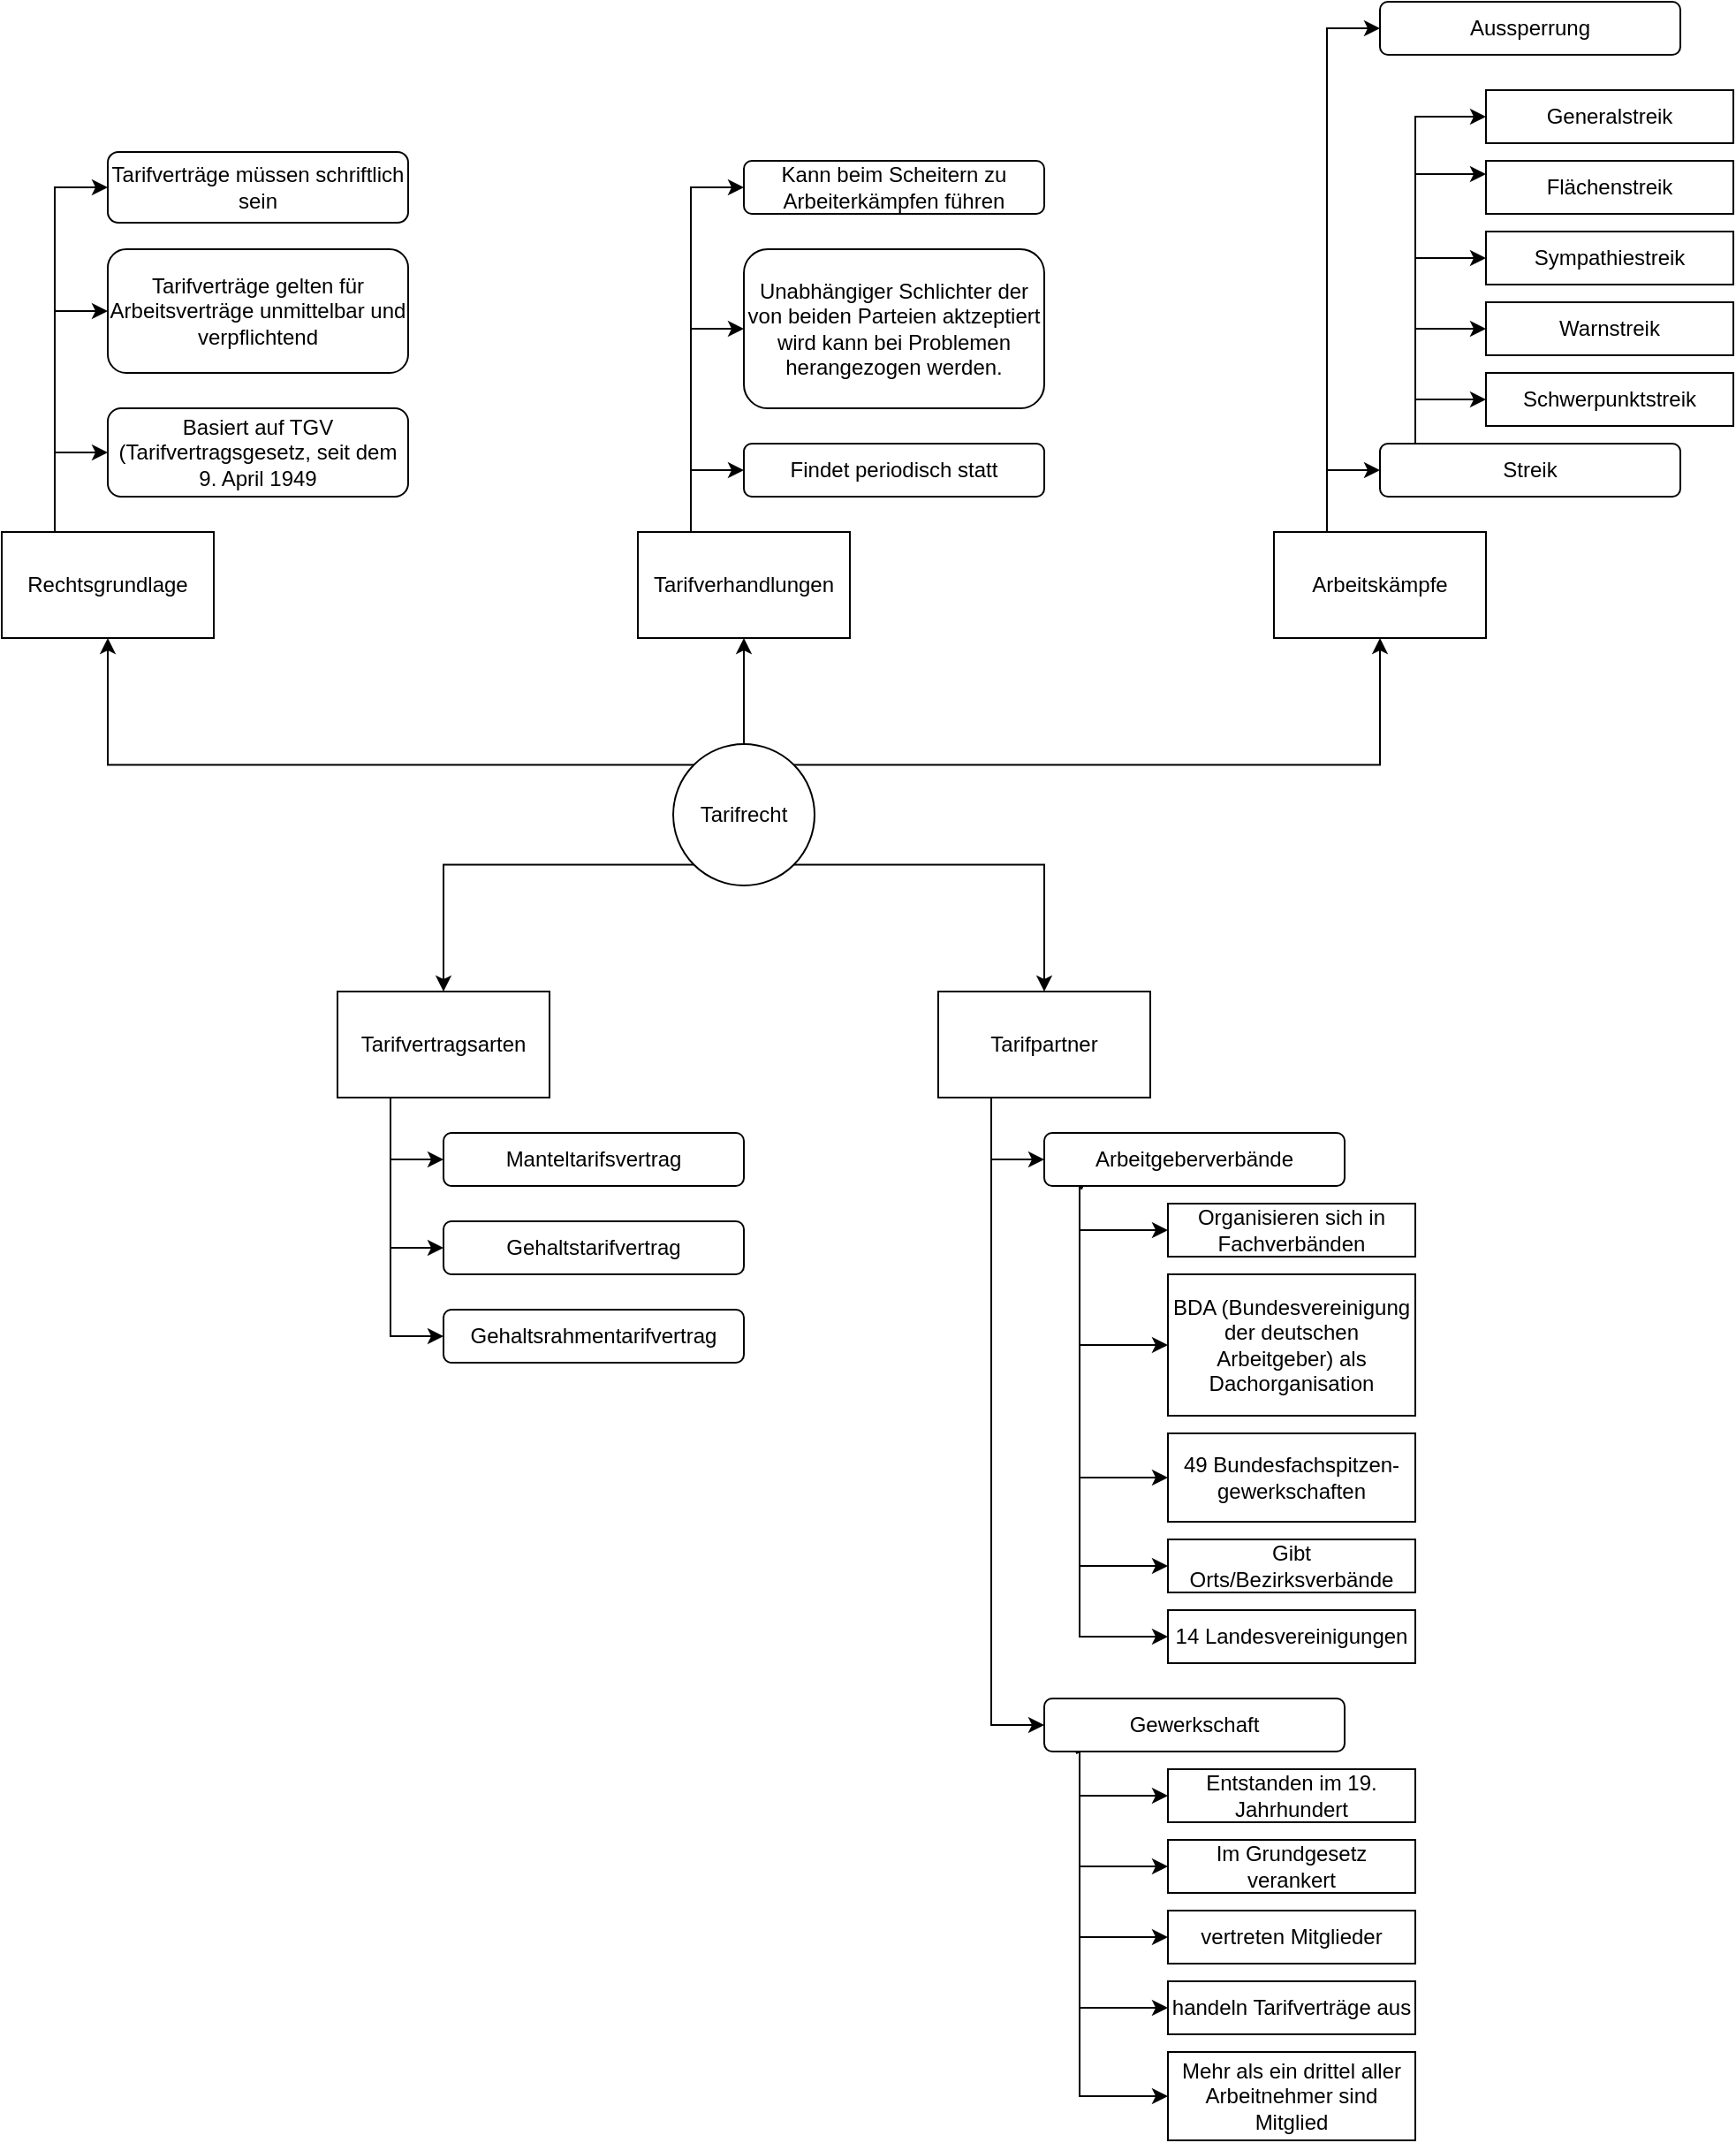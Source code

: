 <mxfile version="14.1.2" type="github">
  <diagram id="NVxNyo2ifCKapMFhYjiP" name="Page-1">
    <mxGraphModel dx="2249" dy="1855" grid="1" gridSize="10" guides="1" tooltips="1" connect="1" arrows="1" fold="1" page="1" pageScale="1" pageWidth="827" pageHeight="1169" math="0" shadow="0">
      <root>
        <mxCell id="0" />
        <mxCell id="1" parent="0" />
        <mxCell id="m6uIh2kafp6VVx8X3005-38" style="edgeStyle=orthogonalEdgeStyle;rounded=0;orthogonalLoop=1;jettySize=auto;html=1;exitX=0.5;exitY=0;exitDx=0;exitDy=0;entryX=0.5;entryY=1;entryDx=0;entryDy=0;" edge="1" parent="1" source="m6uIh2kafp6VVx8X3005-1" target="m6uIh2kafp6VVx8X3005-24">
          <mxGeometry relative="1" as="geometry" />
        </mxCell>
        <mxCell id="m6uIh2kafp6VVx8X3005-39" style="edgeStyle=orthogonalEdgeStyle;rounded=0;orthogonalLoop=1;jettySize=auto;html=1;exitX=1;exitY=0;exitDx=0;exitDy=0;entryX=0.5;entryY=1;entryDx=0;entryDy=0;" edge="1" parent="1" source="m6uIh2kafp6VVx8X3005-1" target="m6uIh2kafp6VVx8X3005-2">
          <mxGeometry relative="1" as="geometry" />
        </mxCell>
        <mxCell id="m6uIh2kafp6VVx8X3005-40" style="edgeStyle=orthogonalEdgeStyle;rounded=0;orthogonalLoop=1;jettySize=auto;html=1;exitX=1;exitY=1;exitDx=0;exitDy=0;entryX=0.5;entryY=0;entryDx=0;entryDy=0;" edge="1" parent="1" source="m6uIh2kafp6VVx8X3005-1" target="m6uIh2kafp6VVx8X3005-6">
          <mxGeometry relative="1" as="geometry" />
        </mxCell>
        <mxCell id="m6uIh2kafp6VVx8X3005-41" style="edgeStyle=orthogonalEdgeStyle;rounded=0;orthogonalLoop=1;jettySize=auto;html=1;exitX=0;exitY=1;exitDx=0;exitDy=0;" edge="1" parent="1" source="m6uIh2kafp6VVx8X3005-1" target="m6uIh2kafp6VVx8X3005-7">
          <mxGeometry relative="1" as="geometry" />
        </mxCell>
        <mxCell id="m6uIh2kafp6VVx8X3005-42" style="edgeStyle=orthogonalEdgeStyle;rounded=0;orthogonalLoop=1;jettySize=auto;html=1;exitX=0;exitY=0;exitDx=0;exitDy=0;entryX=0.5;entryY=1;entryDx=0;entryDy=0;" edge="1" parent="1" source="m6uIh2kafp6VVx8X3005-1" target="m6uIh2kafp6VVx8X3005-3">
          <mxGeometry relative="1" as="geometry" />
        </mxCell>
        <mxCell id="m6uIh2kafp6VVx8X3005-1" value="&lt;div&gt;Tarifrecht&lt;/div&gt;" style="ellipse;whiteSpace=wrap;html=1;aspect=fixed;" vertex="1" parent="1">
          <mxGeometry x="340" y="270" width="80" height="80" as="geometry" />
        </mxCell>
        <mxCell id="m6uIh2kafp6VVx8X3005-49" style="edgeStyle=orthogonalEdgeStyle;rounded=0;orthogonalLoop=1;jettySize=auto;html=1;exitX=0.25;exitY=0;exitDx=0;exitDy=0;entryX=0;entryY=0.5;entryDx=0;entryDy=0;" edge="1" parent="1" source="m6uIh2kafp6VVx8X3005-2" target="m6uIh2kafp6VVx8X3005-29">
          <mxGeometry relative="1" as="geometry" />
        </mxCell>
        <mxCell id="m6uIh2kafp6VVx8X3005-50" style="edgeStyle=orthogonalEdgeStyle;rounded=0;orthogonalLoop=1;jettySize=auto;html=1;exitX=0.25;exitY=0;exitDx=0;exitDy=0;entryX=0;entryY=0.5;entryDx=0;entryDy=0;" edge="1" parent="1" source="m6uIh2kafp6VVx8X3005-2" target="m6uIh2kafp6VVx8X3005-28">
          <mxGeometry relative="1" as="geometry" />
        </mxCell>
        <mxCell id="m6uIh2kafp6VVx8X3005-2" value="Arbeitskämpfe" style="rounded=0;whiteSpace=wrap;html=1;" vertex="1" parent="1">
          <mxGeometry x="680" y="150" width="120" height="60" as="geometry" />
        </mxCell>
        <mxCell id="m6uIh2kafp6VVx8X3005-43" style="edgeStyle=orthogonalEdgeStyle;rounded=0;orthogonalLoop=1;jettySize=auto;html=1;exitX=0.25;exitY=0;exitDx=0;exitDy=0;entryX=0;entryY=0.5;entryDx=0;entryDy=0;" edge="1" parent="1" source="m6uIh2kafp6VVx8X3005-3" target="m6uIh2kafp6VVx8X3005-37">
          <mxGeometry relative="1" as="geometry">
            <Array as="points">
              <mxPoint x="-10" y="-45" />
            </Array>
          </mxGeometry>
        </mxCell>
        <mxCell id="m6uIh2kafp6VVx8X3005-44" style="edgeStyle=orthogonalEdgeStyle;rounded=0;orthogonalLoop=1;jettySize=auto;html=1;exitX=0.25;exitY=0;exitDx=0;exitDy=0;entryX=0;entryY=0.5;entryDx=0;entryDy=0;" edge="1" parent="1" source="m6uIh2kafp6VVx8X3005-3" target="m6uIh2kafp6VVx8X3005-36">
          <mxGeometry relative="1" as="geometry" />
        </mxCell>
        <mxCell id="m6uIh2kafp6VVx8X3005-45" style="edgeStyle=orthogonalEdgeStyle;rounded=0;orthogonalLoop=1;jettySize=auto;html=1;exitX=0.25;exitY=0;exitDx=0;exitDy=0;entryX=0;entryY=0.5;entryDx=0;entryDy=0;" edge="1" parent="1" source="m6uIh2kafp6VVx8X3005-3" target="m6uIh2kafp6VVx8X3005-35">
          <mxGeometry relative="1" as="geometry" />
        </mxCell>
        <mxCell id="m6uIh2kafp6VVx8X3005-3" value="&lt;div&gt;Rechtsgrundlage&lt;/div&gt;" style="rounded=0;whiteSpace=wrap;html=1;" vertex="1" parent="1">
          <mxGeometry x="-40" y="150" width="120" height="60" as="geometry" />
        </mxCell>
        <mxCell id="m6uIh2kafp6VVx8X3005-64" style="edgeStyle=orthogonalEdgeStyle;rounded=0;orthogonalLoop=1;jettySize=auto;html=1;exitX=0.25;exitY=1;exitDx=0;exitDy=0;entryX=0;entryY=0.5;entryDx=0;entryDy=0;" edge="1" parent="1" source="m6uIh2kafp6VVx8X3005-6" target="m6uIh2kafp6VVx8X3005-8">
          <mxGeometry relative="1" as="geometry" />
        </mxCell>
        <mxCell id="m6uIh2kafp6VVx8X3005-65" style="edgeStyle=orthogonalEdgeStyle;rounded=0;orthogonalLoop=1;jettySize=auto;html=1;exitX=0.25;exitY=1;exitDx=0;exitDy=0;entryX=0;entryY=0.5;entryDx=0;entryDy=0;" edge="1" parent="1" source="m6uIh2kafp6VVx8X3005-6" target="m6uIh2kafp6VVx8X3005-10">
          <mxGeometry relative="1" as="geometry" />
        </mxCell>
        <mxCell id="m6uIh2kafp6VVx8X3005-6" value="Tarifpartner" style="rounded=0;whiteSpace=wrap;html=1;" vertex="1" parent="1">
          <mxGeometry x="490" y="410" width="120" height="60" as="geometry" />
        </mxCell>
        <mxCell id="m6uIh2kafp6VVx8X3005-61" style="edgeStyle=orthogonalEdgeStyle;rounded=0;orthogonalLoop=1;jettySize=auto;html=1;exitX=0.25;exitY=1;exitDx=0;exitDy=0;entryX=0;entryY=0.5;entryDx=0;entryDy=0;" edge="1" parent="1" source="m6uIh2kafp6VVx8X3005-7" target="m6uIh2kafp6VVx8X3005-21">
          <mxGeometry relative="1" as="geometry" />
        </mxCell>
        <mxCell id="m6uIh2kafp6VVx8X3005-62" style="edgeStyle=orthogonalEdgeStyle;rounded=0;orthogonalLoop=1;jettySize=auto;html=1;exitX=0.25;exitY=1;exitDx=0;exitDy=0;entryX=0;entryY=0.5;entryDx=0;entryDy=0;" edge="1" parent="1" source="m6uIh2kafp6VVx8X3005-7" target="m6uIh2kafp6VVx8X3005-22">
          <mxGeometry relative="1" as="geometry" />
        </mxCell>
        <mxCell id="m6uIh2kafp6VVx8X3005-63" style="edgeStyle=orthogonalEdgeStyle;rounded=0;orthogonalLoop=1;jettySize=auto;html=1;exitX=0.25;exitY=1;exitDx=0;exitDy=0;entryX=0;entryY=0.5;entryDx=0;entryDy=0;" edge="1" parent="1" source="m6uIh2kafp6VVx8X3005-7" target="m6uIh2kafp6VVx8X3005-23">
          <mxGeometry relative="1" as="geometry" />
        </mxCell>
        <mxCell id="m6uIh2kafp6VVx8X3005-7" value="&lt;div&gt;Tarifvertragsarten&lt;/div&gt;" style="rounded=0;whiteSpace=wrap;html=1;" vertex="1" parent="1">
          <mxGeometry x="150" y="410" width="120" height="60" as="geometry" />
        </mxCell>
        <mxCell id="m6uIh2kafp6VVx8X3005-69" style="edgeStyle=orthogonalEdgeStyle;rounded=0;orthogonalLoop=1;jettySize=auto;html=1;exitX=0.106;exitY=1;exitDx=0;exitDy=0;entryX=0;entryY=0.5;entryDx=0;entryDy=0;exitPerimeter=0;" edge="1" parent="1" source="m6uIh2kafp6VVx8X3005-8" target="m6uIh2kafp6VVx8X3005-11">
          <mxGeometry relative="1" as="geometry">
            <Array as="points">
              <mxPoint x="570" y="520" />
              <mxPoint x="570" y="545" />
            </Array>
          </mxGeometry>
        </mxCell>
        <mxCell id="m6uIh2kafp6VVx8X3005-70" style="edgeStyle=orthogonalEdgeStyle;rounded=0;orthogonalLoop=1;jettySize=auto;html=1;entryX=0;entryY=0.5;entryDx=0;entryDy=0;" edge="1" parent="1" target="m6uIh2kafp6VVx8X3005-12">
          <mxGeometry relative="1" as="geometry">
            <mxPoint x="570" y="530" as="sourcePoint" />
            <Array as="points">
              <mxPoint x="570" y="520" />
              <mxPoint x="570" y="610" />
            </Array>
          </mxGeometry>
        </mxCell>
        <mxCell id="m6uIh2kafp6VVx8X3005-71" style="edgeStyle=orthogonalEdgeStyle;rounded=0;orthogonalLoop=1;jettySize=auto;html=1;exitX=0.135;exitY=1;exitDx=0;exitDy=0;entryX=0;entryY=0.5;entryDx=0;entryDy=0;exitPerimeter=0;" edge="1" parent="1" source="m6uIh2kafp6VVx8X3005-8" target="m6uIh2kafp6VVx8X3005-13">
          <mxGeometry relative="1" as="geometry">
            <Array as="points">
              <mxPoint x="570" y="520" />
              <mxPoint x="570" y="685" />
            </Array>
          </mxGeometry>
        </mxCell>
        <mxCell id="m6uIh2kafp6VVx8X3005-72" style="edgeStyle=orthogonalEdgeStyle;rounded=0;orthogonalLoop=1;jettySize=auto;html=1;exitX=0.124;exitY=1.067;exitDx=0;exitDy=0;entryX=0;entryY=0.5;entryDx=0;entryDy=0;exitPerimeter=0;" edge="1" parent="1" source="m6uIh2kafp6VVx8X3005-8" target="m6uIh2kafp6VVx8X3005-14">
          <mxGeometry relative="1" as="geometry">
            <Array as="points">
              <mxPoint x="571" y="520" />
              <mxPoint x="570" y="520" />
              <mxPoint x="570" y="735" />
            </Array>
          </mxGeometry>
        </mxCell>
        <mxCell id="m6uIh2kafp6VVx8X3005-73" style="edgeStyle=orthogonalEdgeStyle;rounded=0;orthogonalLoop=1;jettySize=auto;html=1;exitX=0.129;exitY=1.033;exitDx=0;exitDy=0;entryX=0;entryY=0.5;entryDx=0;entryDy=0;exitPerimeter=0;" edge="1" parent="1" source="m6uIh2kafp6VVx8X3005-8" target="m6uIh2kafp6VVx8X3005-15">
          <mxGeometry relative="1" as="geometry">
            <Array as="points">
              <mxPoint x="570" y="520" />
              <mxPoint x="570" y="775" />
            </Array>
          </mxGeometry>
        </mxCell>
        <mxCell id="m6uIh2kafp6VVx8X3005-8" value="&lt;div&gt;Arbeitgeberverbände&lt;/div&gt;" style="rounded=1;whiteSpace=wrap;html=1;" vertex="1" parent="1">
          <mxGeometry x="550" y="490" width="170" height="30" as="geometry" />
        </mxCell>
        <mxCell id="m6uIh2kafp6VVx8X3005-74" style="edgeStyle=orthogonalEdgeStyle;rounded=0;orthogonalLoop=1;jettySize=auto;html=1;exitX=0.124;exitY=1;exitDx=0;exitDy=0;entryX=0;entryY=0.5;entryDx=0;entryDy=0;exitPerimeter=0;" edge="1" parent="1" source="m6uIh2kafp6VVx8X3005-10" target="m6uIh2kafp6VVx8X3005-16">
          <mxGeometry relative="1" as="geometry">
            <Array as="points">
              <mxPoint x="570" y="840" />
              <mxPoint x="570" y="865" />
            </Array>
          </mxGeometry>
        </mxCell>
        <mxCell id="m6uIh2kafp6VVx8X3005-75" style="edgeStyle=orthogonalEdgeStyle;rounded=0;orthogonalLoop=1;jettySize=auto;html=1;exitX=0;exitY=0.75;exitDx=0;exitDy=0;entryX=0;entryY=0.5;entryDx=0;entryDy=0;" edge="1" parent="1" source="m6uIh2kafp6VVx8X3005-10" target="m6uIh2kafp6VVx8X3005-17">
          <mxGeometry relative="1" as="geometry">
            <Array as="points">
              <mxPoint x="570" y="833" />
              <mxPoint x="570" y="905" />
            </Array>
          </mxGeometry>
        </mxCell>
        <mxCell id="m6uIh2kafp6VVx8X3005-76" style="edgeStyle=orthogonalEdgeStyle;rounded=0;orthogonalLoop=1;jettySize=auto;html=1;exitX=0.106;exitY=0.967;exitDx=0;exitDy=0;entryX=0;entryY=0.5;entryDx=0;entryDy=0;exitPerimeter=0;" edge="1" parent="1" source="m6uIh2kafp6VVx8X3005-10" target="m6uIh2kafp6VVx8X3005-18">
          <mxGeometry relative="1" as="geometry">
            <Array as="points">
              <mxPoint x="570" y="840" />
              <mxPoint x="570" y="945" />
            </Array>
          </mxGeometry>
        </mxCell>
        <mxCell id="m6uIh2kafp6VVx8X3005-77" style="edgeStyle=orthogonalEdgeStyle;rounded=0;orthogonalLoop=1;jettySize=auto;html=1;exitX=0.106;exitY=1.033;exitDx=0;exitDy=0;entryX=0;entryY=0.5;entryDx=0;entryDy=0;exitPerimeter=0;" edge="1" parent="1" source="m6uIh2kafp6VVx8X3005-10" target="m6uIh2kafp6VVx8X3005-19">
          <mxGeometry relative="1" as="geometry">
            <Array as="points">
              <mxPoint x="570" y="840" />
              <mxPoint x="570" y="985" />
            </Array>
          </mxGeometry>
        </mxCell>
        <mxCell id="m6uIh2kafp6VVx8X3005-78" style="edgeStyle=orthogonalEdgeStyle;rounded=0;orthogonalLoop=1;jettySize=auto;html=1;exitX=0.106;exitY=1.033;exitDx=0;exitDy=0;entryX=0;entryY=0.5;entryDx=0;entryDy=0;exitPerimeter=0;" edge="1" parent="1" source="m6uIh2kafp6VVx8X3005-10" target="m6uIh2kafp6VVx8X3005-20">
          <mxGeometry relative="1" as="geometry">
            <Array as="points">
              <mxPoint x="570" y="840" />
              <mxPoint x="570" y="1035" />
            </Array>
          </mxGeometry>
        </mxCell>
        <mxCell id="m6uIh2kafp6VVx8X3005-10" value="&lt;div&gt;Gewerkschaft&lt;/div&gt;" style="rounded=1;whiteSpace=wrap;html=1;" vertex="1" parent="1">
          <mxGeometry x="550" y="810" width="170" height="30" as="geometry" />
        </mxCell>
        <mxCell id="m6uIh2kafp6VVx8X3005-11" value="Organisieren sich in Fachverbänden" style="rounded=0;whiteSpace=wrap;html=1;" vertex="1" parent="1">
          <mxGeometry x="620" y="530" width="140" height="30" as="geometry" />
        </mxCell>
        <mxCell id="m6uIh2kafp6VVx8X3005-12" value="BDA (Bundesvereinigung der deutschen Arbeitgeber) als Dachorganisation" style="rounded=0;whiteSpace=wrap;html=1;" vertex="1" parent="1">
          <mxGeometry x="620" y="570" width="140" height="80" as="geometry" />
        </mxCell>
        <mxCell id="m6uIh2kafp6VVx8X3005-13" value="49 Bundesfachspitzen-gewerkschaften" style="rounded=0;whiteSpace=wrap;html=1;" vertex="1" parent="1">
          <mxGeometry x="620" y="660" width="140" height="50" as="geometry" />
        </mxCell>
        <mxCell id="m6uIh2kafp6VVx8X3005-14" value="&lt;div&gt;Gibt Orts/Bezirksverbände&lt;/div&gt;" style="rounded=0;whiteSpace=wrap;html=1;" vertex="1" parent="1">
          <mxGeometry x="620" y="720" width="140" height="30" as="geometry" />
        </mxCell>
        <mxCell id="m6uIh2kafp6VVx8X3005-15" value="&lt;div&gt;14 Landesvereinigungen&lt;br&gt;&lt;/div&gt;" style="rounded=0;whiteSpace=wrap;html=1;" vertex="1" parent="1">
          <mxGeometry x="620" y="760" width="140" height="30" as="geometry" />
        </mxCell>
        <mxCell id="m6uIh2kafp6VVx8X3005-16" value="Entstanden im 19. Jahrhundert" style="rounded=0;whiteSpace=wrap;html=1;" vertex="1" parent="1">
          <mxGeometry x="620" y="850" width="140" height="30" as="geometry" />
        </mxCell>
        <mxCell id="m6uIh2kafp6VVx8X3005-17" value="Im Grundgesetz verankert" style="rounded=0;whiteSpace=wrap;html=1;" vertex="1" parent="1">
          <mxGeometry x="620" y="890" width="140" height="30" as="geometry" />
        </mxCell>
        <mxCell id="m6uIh2kafp6VVx8X3005-18" value="vertreten Mitglieder" style="rounded=0;whiteSpace=wrap;html=1;" vertex="1" parent="1">
          <mxGeometry x="620" y="930" width="140" height="30" as="geometry" />
        </mxCell>
        <mxCell id="m6uIh2kafp6VVx8X3005-19" value="handeln Tarifverträge aus" style="rounded=0;whiteSpace=wrap;html=1;" vertex="1" parent="1">
          <mxGeometry x="620" y="970" width="140" height="30" as="geometry" />
        </mxCell>
        <mxCell id="m6uIh2kafp6VVx8X3005-20" value="&lt;div&gt;Mehr als ein drittel aller Arbeitnehmer sind Mitglied&lt;/div&gt;" style="rounded=0;whiteSpace=wrap;html=1;" vertex="1" parent="1">
          <mxGeometry x="620" y="1010" width="140" height="50" as="geometry" />
        </mxCell>
        <mxCell id="m6uIh2kafp6VVx8X3005-21" value="&lt;div&gt;Manteltarifsvertrag&lt;/div&gt;" style="rounded=1;whiteSpace=wrap;html=1;" vertex="1" parent="1">
          <mxGeometry x="210" y="490" width="170" height="30" as="geometry" />
        </mxCell>
        <mxCell id="m6uIh2kafp6VVx8X3005-22" value="&lt;div&gt;Gehaltstarifvertrag&lt;/div&gt;" style="rounded=1;whiteSpace=wrap;html=1;" vertex="1" parent="1">
          <mxGeometry x="210" y="540" width="170" height="30" as="geometry" />
        </mxCell>
        <mxCell id="m6uIh2kafp6VVx8X3005-23" value="&lt;div&gt;Gehaltsrahmentarifvertrag&lt;/div&gt;" style="rounded=1;whiteSpace=wrap;html=1;" vertex="1" parent="1">
          <mxGeometry x="210" y="590" width="170" height="30" as="geometry" />
        </mxCell>
        <mxCell id="m6uIh2kafp6VVx8X3005-46" style="edgeStyle=orthogonalEdgeStyle;rounded=0;orthogonalLoop=1;jettySize=auto;html=1;exitX=0.25;exitY=0;exitDx=0;exitDy=0;entryX=0;entryY=0.5;entryDx=0;entryDy=0;" edge="1" parent="1" source="m6uIh2kafp6VVx8X3005-24" target="m6uIh2kafp6VVx8X3005-27">
          <mxGeometry relative="1" as="geometry" />
        </mxCell>
        <mxCell id="m6uIh2kafp6VVx8X3005-47" style="edgeStyle=orthogonalEdgeStyle;rounded=0;orthogonalLoop=1;jettySize=auto;html=1;exitX=0.25;exitY=0;exitDx=0;exitDy=0;entryX=0;entryY=0.5;entryDx=0;entryDy=0;" edge="1" parent="1" source="m6uIh2kafp6VVx8X3005-24" target="m6uIh2kafp6VVx8X3005-26">
          <mxGeometry relative="1" as="geometry" />
        </mxCell>
        <mxCell id="m6uIh2kafp6VVx8X3005-48" style="edgeStyle=orthogonalEdgeStyle;rounded=0;orthogonalLoop=1;jettySize=auto;html=1;exitX=0.25;exitY=0;exitDx=0;exitDy=0;entryX=0;entryY=0.5;entryDx=0;entryDy=0;" edge="1" parent="1" source="m6uIh2kafp6VVx8X3005-24" target="m6uIh2kafp6VVx8X3005-25">
          <mxGeometry relative="1" as="geometry" />
        </mxCell>
        <mxCell id="m6uIh2kafp6VVx8X3005-24" value="&lt;div&gt;Tarifverhandlungen&lt;/div&gt;" style="rounded=0;whiteSpace=wrap;html=1;" vertex="1" parent="1">
          <mxGeometry x="320" y="150" width="120" height="60" as="geometry" />
        </mxCell>
        <mxCell id="m6uIh2kafp6VVx8X3005-25" value="Findet periodisch statt" style="rounded=1;whiteSpace=wrap;html=1;" vertex="1" parent="1">
          <mxGeometry x="380" y="100" width="170" height="30" as="geometry" />
        </mxCell>
        <mxCell id="m6uIh2kafp6VVx8X3005-26" value="Unabhängiger Schlichter der von beiden Parteien aktzeptiert wird kann bei Problemen herangezogen werden." style="rounded=1;whiteSpace=wrap;html=1;" vertex="1" parent="1">
          <mxGeometry x="380" y="-10" width="170" height="90" as="geometry" />
        </mxCell>
        <mxCell id="m6uIh2kafp6VVx8X3005-27" value="Kann beim Scheitern zu Arbeiterkämpfen führen" style="rounded=1;whiteSpace=wrap;html=1;" vertex="1" parent="1">
          <mxGeometry x="380" y="-60" width="170" height="30" as="geometry" />
        </mxCell>
        <mxCell id="m6uIh2kafp6VVx8X3005-53" style="edgeStyle=orthogonalEdgeStyle;rounded=0;orthogonalLoop=1;jettySize=auto;html=1;exitX=0.25;exitY=0;exitDx=0;exitDy=0;entryX=0;entryY=0.5;entryDx=0;entryDy=0;" edge="1" parent="1" source="m6uIh2kafp6VVx8X3005-28" target="m6uIh2kafp6VVx8X3005-34">
          <mxGeometry relative="1" as="geometry">
            <Array as="points">
              <mxPoint x="760" y="100" />
              <mxPoint x="760" y="-85" />
            </Array>
          </mxGeometry>
        </mxCell>
        <mxCell id="m6uIh2kafp6VVx8X3005-55" style="edgeStyle=orthogonalEdgeStyle;rounded=0;orthogonalLoop=1;jettySize=auto;html=1;exitX=0.25;exitY=0;exitDx=0;exitDy=0;entryX=0;entryY=0.25;entryDx=0;entryDy=0;" edge="1" parent="1" source="m6uIh2kafp6VVx8X3005-28" target="m6uIh2kafp6VVx8X3005-33">
          <mxGeometry relative="1" as="geometry">
            <Array as="points">
              <mxPoint x="760" y="100" />
              <mxPoint x="760" y="-52" />
            </Array>
          </mxGeometry>
        </mxCell>
        <mxCell id="m6uIh2kafp6VVx8X3005-56" style="edgeStyle=orthogonalEdgeStyle;rounded=0;orthogonalLoop=1;jettySize=auto;html=1;exitX=0.25;exitY=0;exitDx=0;exitDy=0;entryX=0;entryY=0.5;entryDx=0;entryDy=0;" edge="1" parent="1" source="m6uIh2kafp6VVx8X3005-28" target="m6uIh2kafp6VVx8X3005-32">
          <mxGeometry relative="1" as="geometry">
            <Array as="points">
              <mxPoint x="760" y="100" />
              <mxPoint x="760" y="-5" />
            </Array>
          </mxGeometry>
        </mxCell>
        <mxCell id="m6uIh2kafp6VVx8X3005-57" style="edgeStyle=orthogonalEdgeStyle;rounded=0;orthogonalLoop=1;jettySize=auto;html=1;exitX=0.25;exitY=0;exitDx=0;exitDy=0;entryX=0;entryY=0.5;entryDx=0;entryDy=0;" edge="1" parent="1" source="m6uIh2kafp6VVx8X3005-28" target="m6uIh2kafp6VVx8X3005-31">
          <mxGeometry relative="1" as="geometry">
            <Array as="points">
              <mxPoint x="760" y="100" />
              <mxPoint x="760" y="35" />
            </Array>
          </mxGeometry>
        </mxCell>
        <mxCell id="m6uIh2kafp6VVx8X3005-59" style="edgeStyle=orthogonalEdgeStyle;rounded=0;orthogonalLoop=1;jettySize=auto;html=1;exitX=0.25;exitY=0;exitDx=0;exitDy=0;entryX=0;entryY=0.5;entryDx=0;entryDy=0;" edge="1" parent="1" source="m6uIh2kafp6VVx8X3005-28" target="m6uIh2kafp6VVx8X3005-30">
          <mxGeometry relative="1" as="geometry">
            <Array as="points">
              <mxPoint x="760" y="100" />
              <mxPoint x="760" y="75" />
            </Array>
          </mxGeometry>
        </mxCell>
        <mxCell id="m6uIh2kafp6VVx8X3005-28" value="Streik" style="rounded=1;whiteSpace=wrap;html=1;" vertex="1" parent="1">
          <mxGeometry x="740" y="100" width="170" height="30" as="geometry" />
        </mxCell>
        <mxCell id="m6uIh2kafp6VVx8X3005-29" value="&lt;div&gt;Aussperrung&lt;/div&gt;" style="rounded=1;whiteSpace=wrap;html=1;" vertex="1" parent="1">
          <mxGeometry x="740" y="-150" width="170" height="30" as="geometry" />
        </mxCell>
        <mxCell id="m6uIh2kafp6VVx8X3005-30" value="&lt;div&gt;Schwerpunktstreik&lt;/div&gt;" style="rounded=0;whiteSpace=wrap;html=1;" vertex="1" parent="1">
          <mxGeometry x="800" y="60" width="140" height="30" as="geometry" />
        </mxCell>
        <mxCell id="m6uIh2kafp6VVx8X3005-31" value="&lt;div&gt;Warnstreik&lt;/div&gt;" style="rounded=0;whiteSpace=wrap;html=1;" vertex="1" parent="1">
          <mxGeometry x="800" y="20" width="140" height="30" as="geometry" />
        </mxCell>
        <mxCell id="m6uIh2kafp6VVx8X3005-32" value="Sympathiestreik" style="rounded=0;whiteSpace=wrap;html=1;" vertex="1" parent="1">
          <mxGeometry x="800" y="-20" width="140" height="30" as="geometry" />
        </mxCell>
        <mxCell id="m6uIh2kafp6VVx8X3005-33" value="Flächenstreik" style="rounded=0;whiteSpace=wrap;html=1;" vertex="1" parent="1">
          <mxGeometry x="800" y="-60" width="140" height="30" as="geometry" />
        </mxCell>
        <mxCell id="m6uIh2kafp6VVx8X3005-34" value="Generalstreik" style="rounded=0;whiteSpace=wrap;html=1;" vertex="1" parent="1">
          <mxGeometry x="800" y="-100" width="140" height="30" as="geometry" />
        </mxCell>
        <mxCell id="m6uIh2kafp6VVx8X3005-35" value="&lt;div&gt;Basiert auf TGV (Tarifvertragsgesetz, seit dem 9. April 1949&lt;br&gt;&lt;/div&gt;" style="rounded=1;whiteSpace=wrap;html=1;" vertex="1" parent="1">
          <mxGeometry x="20" y="80" width="170" height="50" as="geometry" />
        </mxCell>
        <mxCell id="m6uIh2kafp6VVx8X3005-36" value="&lt;div&gt;Tarifverträge gelten für Arbeitsverträge unmittelbar und verpflichtend&lt;/div&gt;" style="rounded=1;whiteSpace=wrap;html=1;" vertex="1" parent="1">
          <mxGeometry x="20" y="-10" width="170" height="70" as="geometry" />
        </mxCell>
        <mxCell id="m6uIh2kafp6VVx8X3005-37" value="&lt;div&gt;Tarifverträge müssen schriftlich sein&lt;br&gt;&lt;/div&gt;" style="rounded=1;whiteSpace=wrap;html=1;" vertex="1" parent="1">
          <mxGeometry x="20" y="-65" width="170" height="40" as="geometry" />
        </mxCell>
      </root>
    </mxGraphModel>
  </diagram>
</mxfile>
